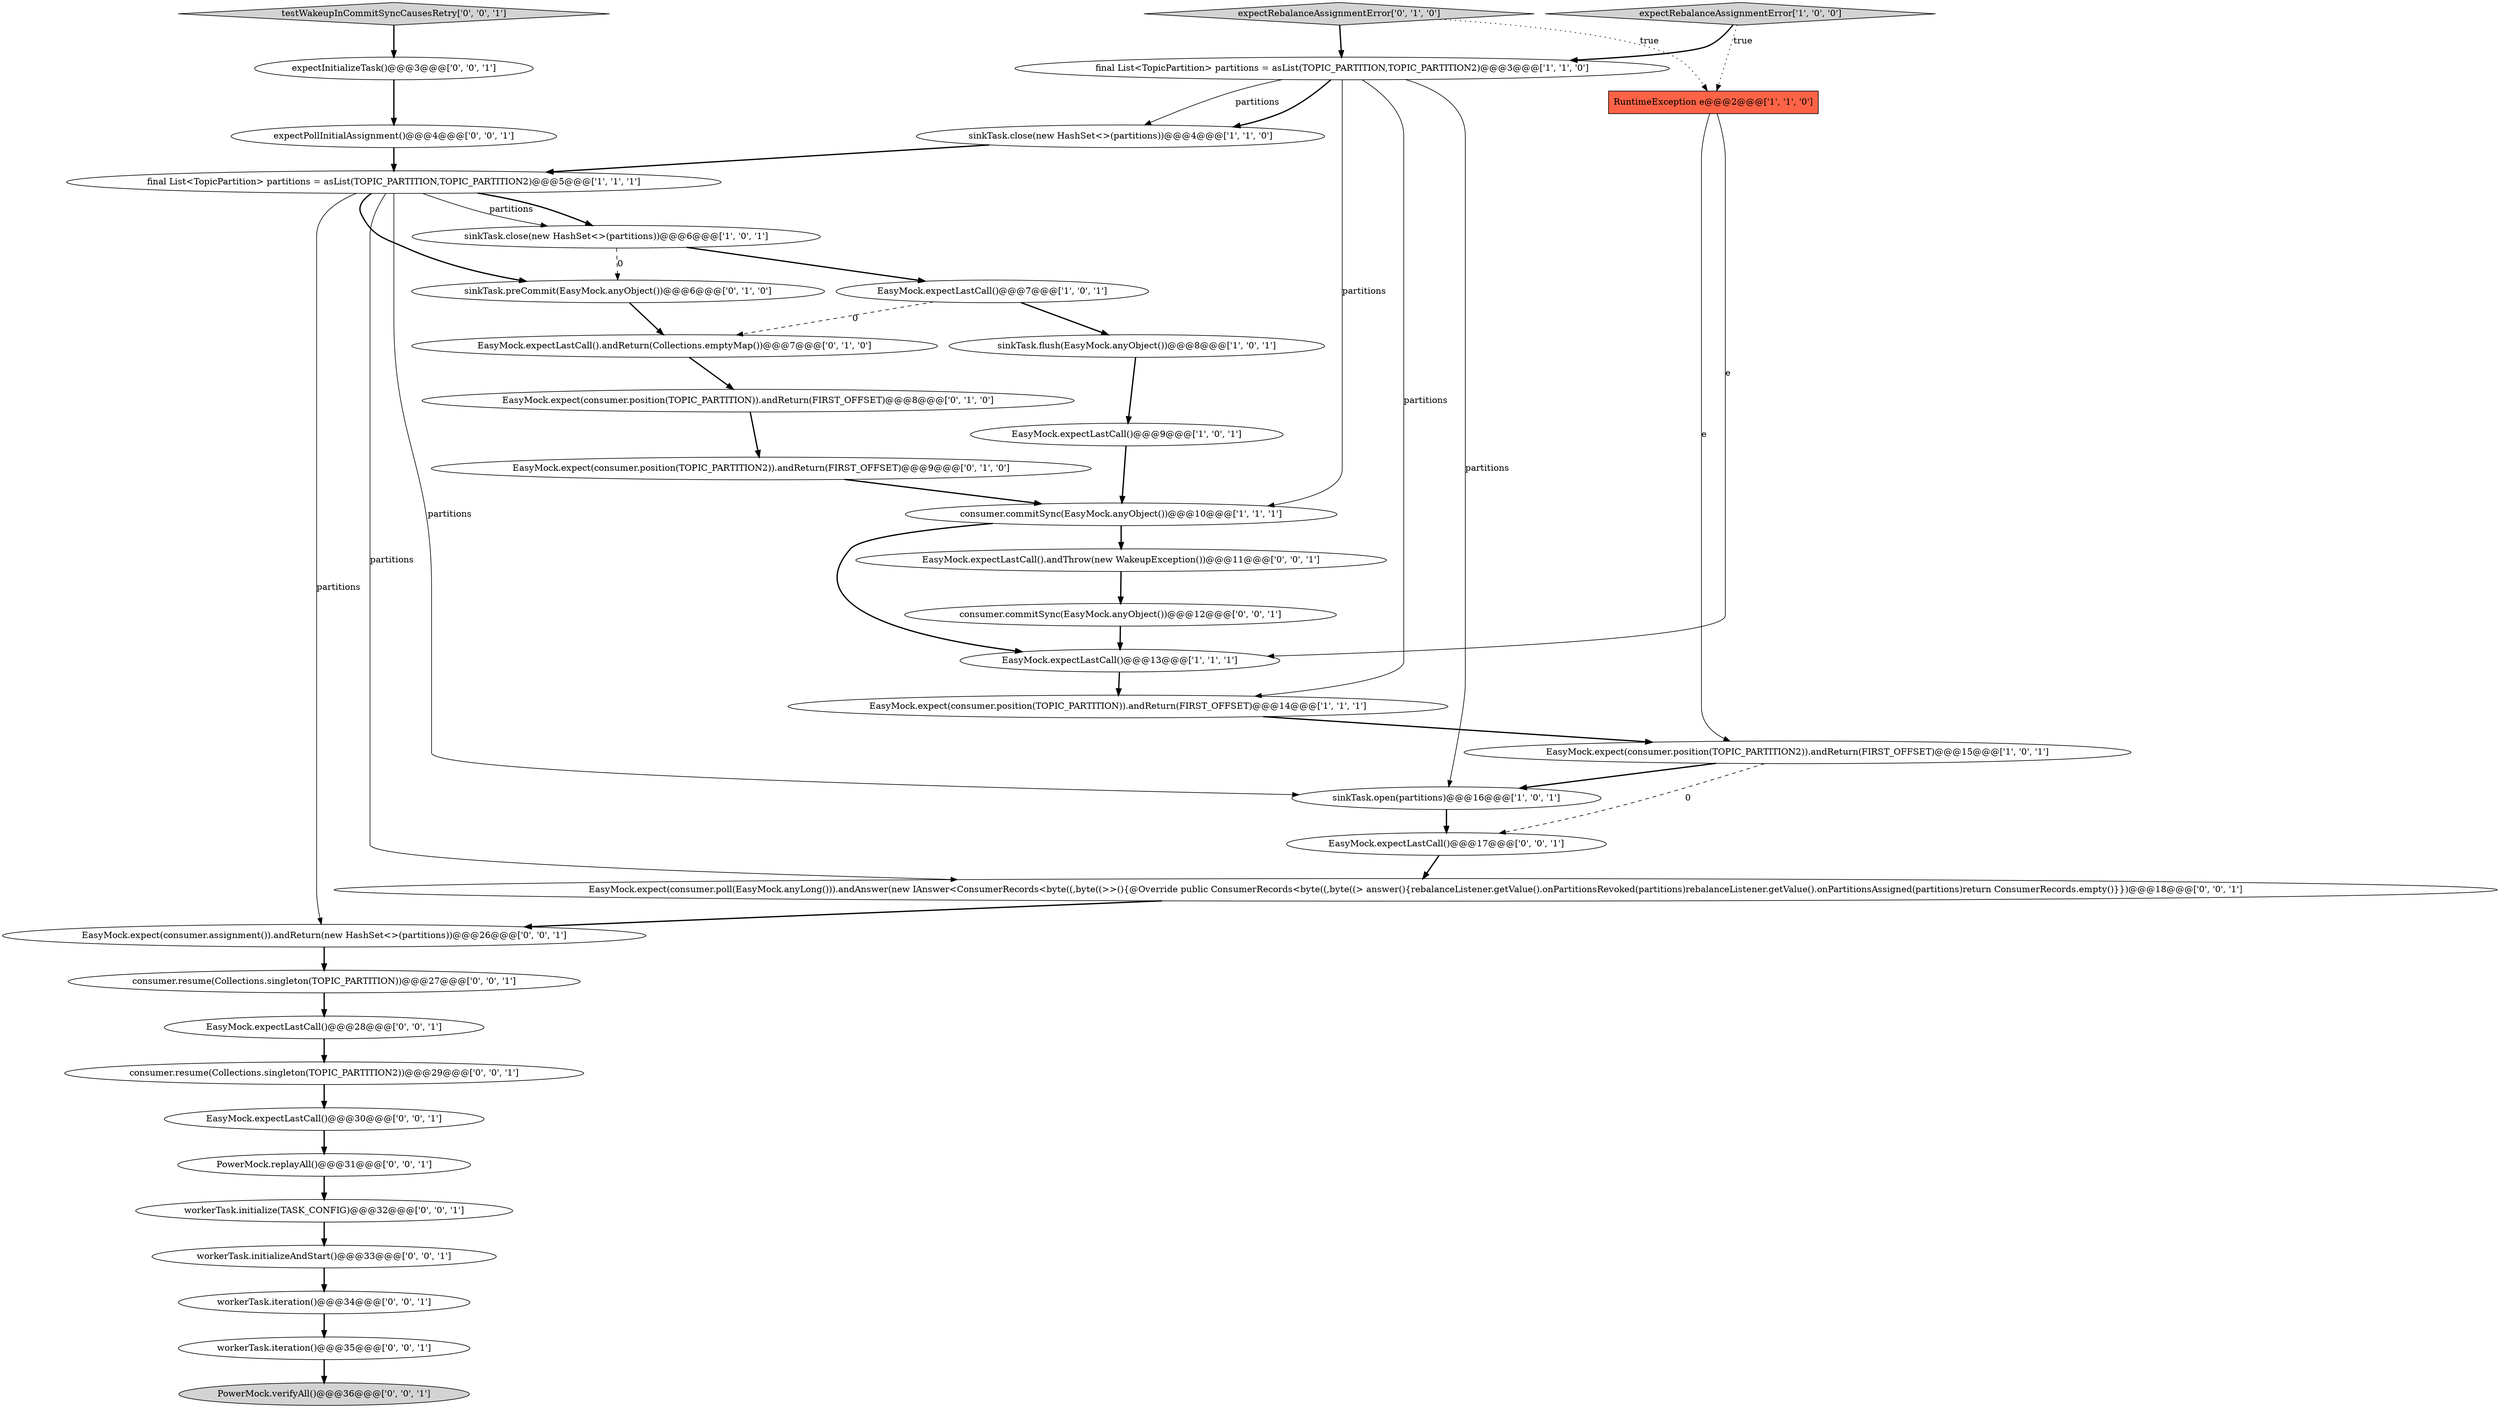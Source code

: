 digraph {
24 [style = filled, label = "workerTask.initializeAndStart()@@@33@@@['0', '0', '1']", fillcolor = white, shape = ellipse image = "AAA0AAABBB3BBB"];
20 [style = filled, label = "testWakeupInCommitSyncCausesRetry['0', '0', '1']", fillcolor = lightgray, shape = diamond image = "AAA0AAABBB3BBB"];
9 [style = filled, label = "expectRebalanceAssignmentError['1', '0', '0']", fillcolor = lightgray, shape = diamond image = "AAA0AAABBB1BBB"];
14 [style = filled, label = "EasyMock.expect(consumer.position(TOPIC_PARTITION)).andReturn(FIRST_OFFSET)@@@8@@@['0', '1', '0']", fillcolor = white, shape = ellipse image = "AAA0AAABBB2BBB"];
11 [style = filled, label = "consumer.commitSync(EasyMock.anyObject())@@@10@@@['1', '1', '1']", fillcolor = white, shape = ellipse image = "AAA0AAABBB1BBB"];
2 [style = filled, label = "RuntimeException e@@@2@@@['1', '1', '0']", fillcolor = tomato, shape = box image = "AAA0AAABBB1BBB"];
17 [style = filled, label = "EasyMock.expect(consumer.position(TOPIC_PARTITION2)).andReturn(FIRST_OFFSET)@@@9@@@['0', '1', '0']", fillcolor = white, shape = ellipse image = "AAA0AAABBB2BBB"];
34 [style = filled, label = "consumer.resume(Collections.singleton(TOPIC_PARTITION))@@@27@@@['0', '0', '1']", fillcolor = white, shape = ellipse image = "AAA0AAABBB3BBB"];
33 [style = filled, label = "expectInitializeTask()@@@3@@@['0', '0', '1']", fillcolor = white, shape = ellipse image = "AAA0AAABBB3BBB"];
27 [style = filled, label = "EasyMock.expectLastCall()@@@28@@@['0', '0', '1']", fillcolor = white, shape = ellipse image = "AAA0AAABBB3BBB"];
31 [style = filled, label = "consumer.resume(Collections.singleton(TOPIC_PARTITION2))@@@29@@@['0', '0', '1']", fillcolor = white, shape = ellipse image = "AAA0AAABBB3BBB"];
28 [style = filled, label = "workerTask.iteration()@@@35@@@['0', '0', '1']", fillcolor = white, shape = ellipse image = "AAA0AAABBB3BBB"];
15 [style = filled, label = "expectRebalanceAssignmentError['0', '1', '0']", fillcolor = lightgray, shape = diamond image = "AAA0AAABBB2BBB"];
29 [style = filled, label = "workerTask.initialize(TASK_CONFIG)@@@32@@@['0', '0', '1']", fillcolor = white, shape = ellipse image = "AAA0AAABBB3BBB"];
8 [style = filled, label = "EasyMock.expectLastCall()@@@7@@@['1', '0', '1']", fillcolor = white, shape = ellipse image = "AAA0AAABBB1BBB"];
13 [style = filled, label = "EasyMock.expectLastCall()@@@9@@@['1', '0', '1']", fillcolor = white, shape = ellipse image = "AAA0AAABBB1BBB"];
23 [style = filled, label = "EasyMock.expectLastCall()@@@30@@@['0', '0', '1']", fillcolor = white, shape = ellipse image = "AAA0AAABBB3BBB"];
36 [style = filled, label = "expectPollInitialAssignment()@@@4@@@['0', '0', '1']", fillcolor = white, shape = ellipse image = "AAA0AAABBB3BBB"];
3 [style = filled, label = "sinkTask.open(partitions)@@@16@@@['1', '0', '1']", fillcolor = white, shape = ellipse image = "AAA0AAABBB1BBB"];
18 [style = filled, label = "sinkTask.preCommit(EasyMock.anyObject())@@@6@@@['0', '1', '0']", fillcolor = white, shape = ellipse image = "AAA1AAABBB2BBB"];
32 [style = filled, label = "consumer.commitSync(EasyMock.anyObject())@@@12@@@['0', '0', '1']", fillcolor = white, shape = ellipse image = "AAA0AAABBB3BBB"];
7 [style = filled, label = "EasyMock.expectLastCall()@@@13@@@['1', '1', '1']", fillcolor = white, shape = ellipse image = "AAA0AAABBB1BBB"];
19 [style = filled, label = "PowerMock.replayAll()@@@31@@@['0', '0', '1']", fillcolor = white, shape = ellipse image = "AAA0AAABBB3BBB"];
10 [style = filled, label = "final List<TopicPartition> partitions = asList(TOPIC_PARTITION,TOPIC_PARTITION2)@@@5@@@['1', '1', '1']", fillcolor = white, shape = ellipse image = "AAA0AAABBB1BBB"];
35 [style = filled, label = "EasyMock.expectLastCall()@@@17@@@['0', '0', '1']", fillcolor = white, shape = ellipse image = "AAA0AAABBB3BBB"];
1 [style = filled, label = "sinkTask.close(new HashSet<>(partitions))@@@6@@@['1', '0', '1']", fillcolor = white, shape = ellipse image = "AAA0AAABBB1BBB"];
6 [style = filled, label = "sinkTask.flush(EasyMock.anyObject())@@@8@@@['1', '0', '1']", fillcolor = white, shape = ellipse image = "AAA0AAABBB1BBB"];
5 [style = filled, label = "final List<TopicPartition> partitions = asList(TOPIC_PARTITION,TOPIC_PARTITION2)@@@3@@@['1', '1', '0']", fillcolor = white, shape = ellipse image = "AAA0AAABBB1BBB"];
12 [style = filled, label = "sinkTask.close(new HashSet<>(partitions))@@@4@@@['1', '1', '0']", fillcolor = white, shape = ellipse image = "AAA0AAABBB1BBB"];
16 [style = filled, label = "EasyMock.expectLastCall().andReturn(Collections.emptyMap())@@@7@@@['0', '1', '0']", fillcolor = white, shape = ellipse image = "AAA1AAABBB2BBB"];
26 [style = filled, label = "PowerMock.verifyAll()@@@36@@@['0', '0', '1']", fillcolor = lightgray, shape = ellipse image = "AAA0AAABBB3BBB"];
22 [style = filled, label = "workerTask.iteration()@@@34@@@['0', '0', '1']", fillcolor = white, shape = ellipse image = "AAA0AAABBB3BBB"];
0 [style = filled, label = "EasyMock.expect(consumer.position(TOPIC_PARTITION)).andReturn(FIRST_OFFSET)@@@14@@@['1', '1', '1']", fillcolor = white, shape = ellipse image = "AAA0AAABBB1BBB"];
30 [style = filled, label = "EasyMock.expect(consumer.assignment()).andReturn(new HashSet<>(partitions))@@@26@@@['0', '0', '1']", fillcolor = white, shape = ellipse image = "AAA0AAABBB3BBB"];
25 [style = filled, label = "EasyMock.expectLastCall().andThrow(new WakeupException())@@@11@@@['0', '0', '1']", fillcolor = white, shape = ellipse image = "AAA0AAABBB3BBB"];
4 [style = filled, label = "EasyMock.expect(consumer.position(TOPIC_PARTITION2)).andReturn(FIRST_OFFSET)@@@15@@@['1', '0', '1']", fillcolor = white, shape = ellipse image = "AAA0AAABBB1BBB"];
21 [style = filled, label = "EasyMock.expect(consumer.poll(EasyMock.anyLong())).andAnswer(new IAnswer<ConsumerRecords<byte((,byte((>>(){@Override public ConsumerRecords<byte((,byte((> answer(){rebalanceListener.getValue().onPartitionsRevoked(partitions)rebalanceListener.getValue().onPartitionsAssigned(partitions)return ConsumerRecords.empty()}})@@@18@@@['0', '0', '1']", fillcolor = white, shape = ellipse image = "AAA0AAABBB3BBB"];
11->25 [style = bold, label=""];
25->32 [style = bold, label=""];
14->17 [style = bold, label=""];
8->16 [style = dashed, label="0"];
30->34 [style = bold, label=""];
1->18 [style = dashed, label="0"];
0->4 [style = bold, label=""];
23->19 [style = bold, label=""];
5->3 [style = solid, label="partitions"];
10->1 [style = solid, label="partitions"];
10->30 [style = solid, label="partitions"];
5->11 [style = solid, label="partitions"];
1->8 [style = bold, label=""];
36->10 [style = bold, label=""];
28->26 [style = bold, label=""];
21->30 [style = bold, label=""];
20->33 [style = bold, label=""];
6->13 [style = bold, label=""];
8->6 [style = bold, label=""];
9->2 [style = dotted, label="true"];
5->12 [style = solid, label="partitions"];
24->22 [style = bold, label=""];
10->18 [style = bold, label=""];
11->7 [style = bold, label=""];
10->3 [style = solid, label="partitions"];
10->1 [style = bold, label=""];
12->10 [style = bold, label=""];
2->4 [style = solid, label="e"];
13->11 [style = bold, label=""];
19->29 [style = bold, label=""];
3->35 [style = bold, label=""];
5->0 [style = solid, label="partitions"];
15->2 [style = dotted, label="true"];
2->7 [style = solid, label="e"];
4->35 [style = dashed, label="0"];
16->14 [style = bold, label=""];
7->0 [style = bold, label=""];
22->28 [style = bold, label=""];
18->16 [style = bold, label=""];
15->5 [style = bold, label=""];
17->11 [style = bold, label=""];
35->21 [style = bold, label=""];
5->12 [style = bold, label=""];
32->7 [style = bold, label=""];
29->24 [style = bold, label=""];
10->21 [style = solid, label="partitions"];
9->5 [style = bold, label=""];
4->3 [style = bold, label=""];
33->36 [style = bold, label=""];
27->31 [style = bold, label=""];
31->23 [style = bold, label=""];
34->27 [style = bold, label=""];
}
